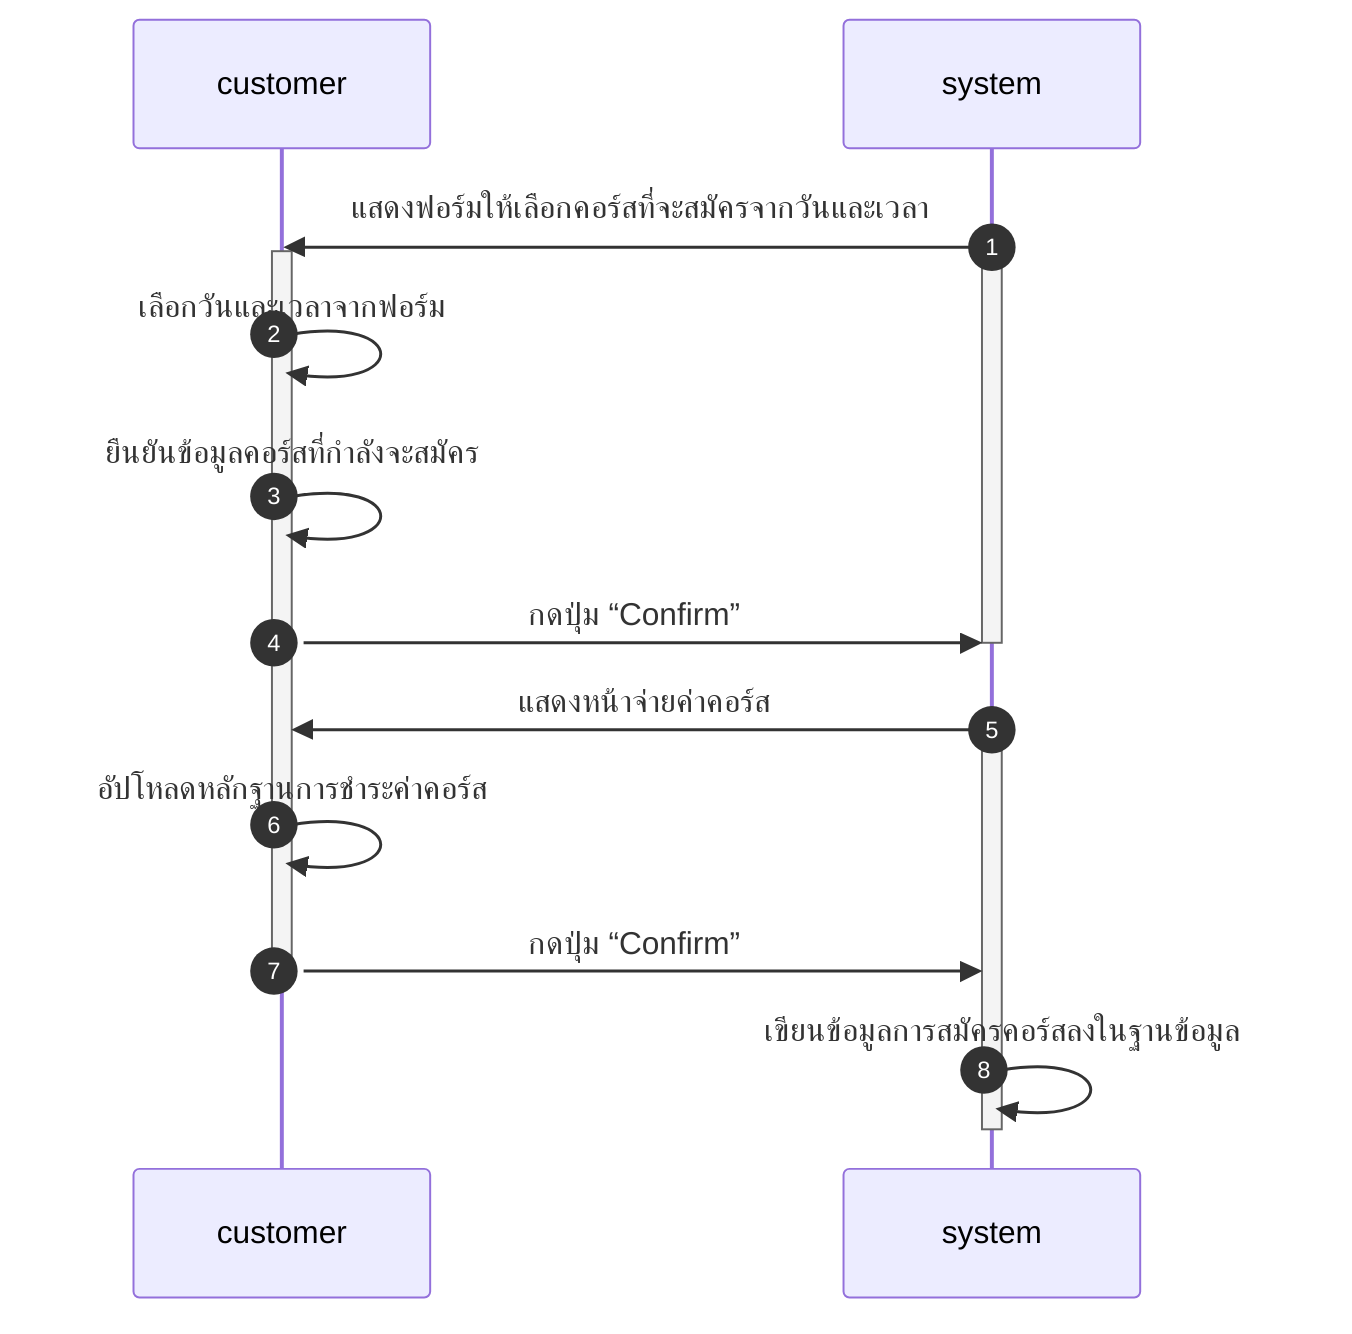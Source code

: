 sequenceDiagram
autonumber
    participant customer
    participant system
    system->>customer: แสดงฟอร์มให้เลือกคอร์สที่จะสมัครจากวันและเวลา
    activate system
    activate customer
    customer->>customer: เลือกวันและเวลาจากฟอร์ม
    customer->>customer: ยืนยันข้อมูลคอร์สที่กำลังจะสมัคร
    customer->>system: กดปุ่ม “Confirm”
    deactivate system
    system->>customer: แสดงหน้าจ่ายค่าคอร์ส
    activate system
    customer->>customer: อัปโหลดหลักฐานการชำระค่าคอร์ส
    customer->>system: กดปุ่ม “Confirm”
    deactivate customer
    system->>system: เขียนข้อมูลการสมัครคอร์สลงในฐานข้อมูล
    deactivate system
